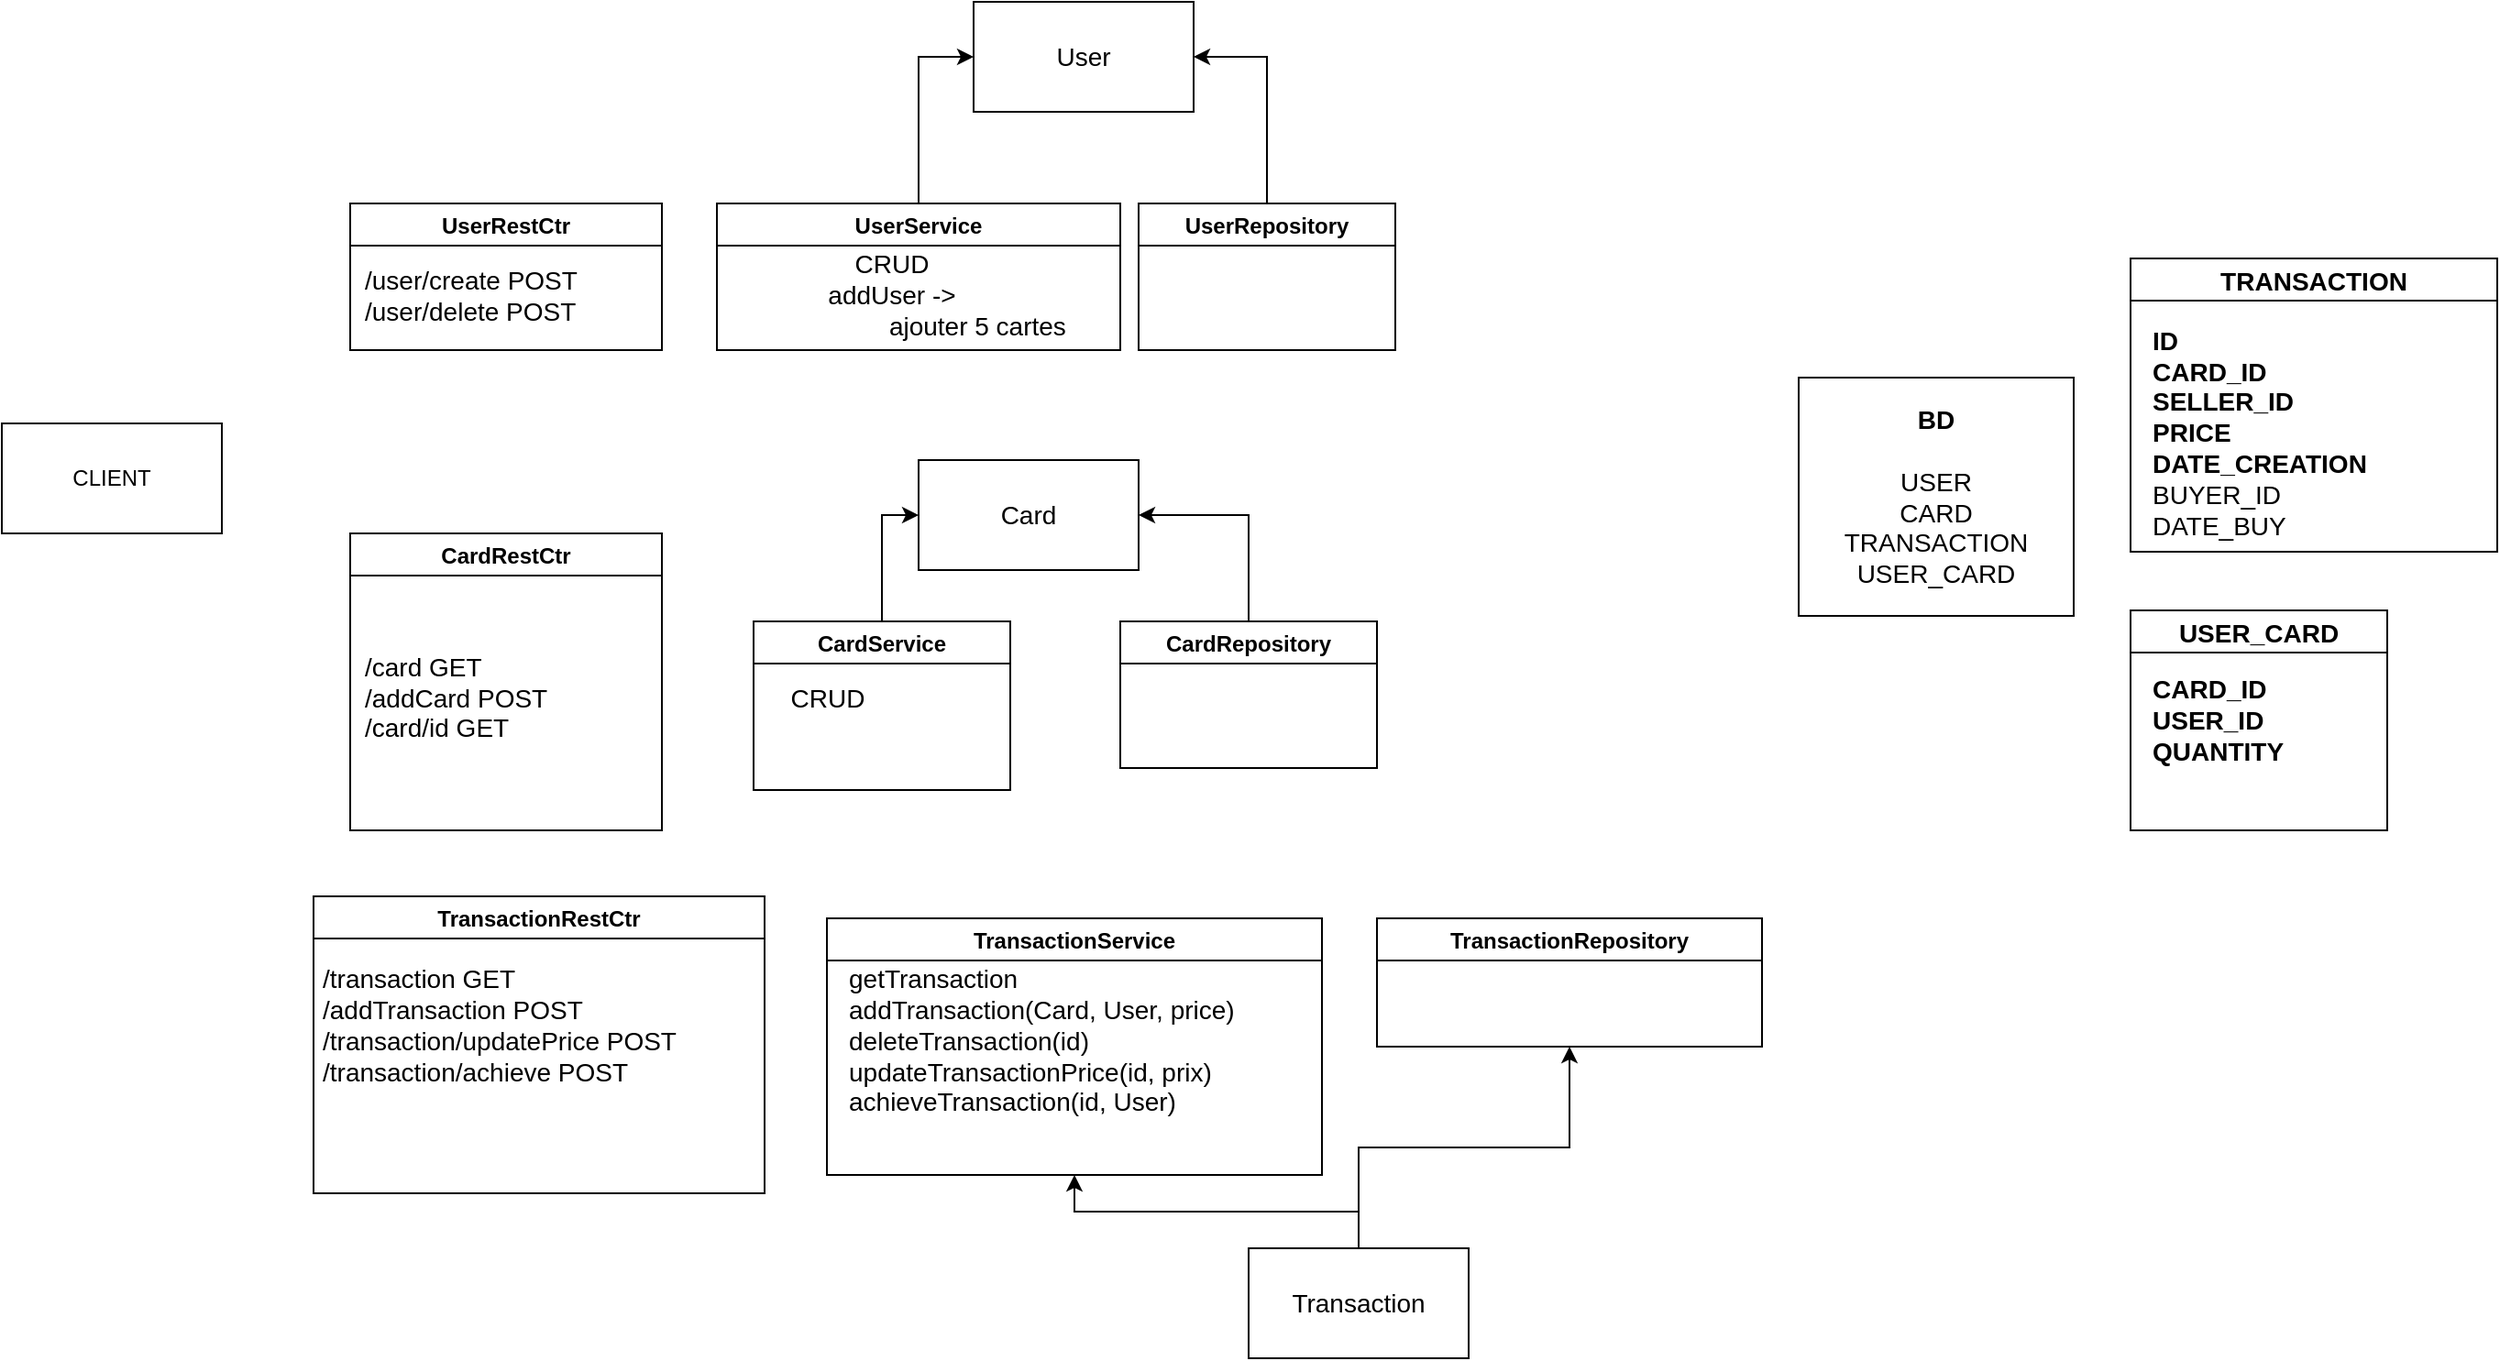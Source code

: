 <mxfile version="17.4.6"><diagram id="fcTigGx38qZ4BsaVMcVY" name="Page-1"><mxGraphModel dx="1594" dy="933" grid="1" gridSize="10" guides="1" tooltips="1" connect="1" arrows="1" fold="1" page="1" pageScale="1" pageWidth="827" pageHeight="1169" math="0" shadow="0"><root><mxCell id="0"/><mxCell id="1" parent="0"/><mxCell id="4_wyoMb4KqiYwlfy0WSD-1" value="CLIENT" style="rounded=0;whiteSpace=wrap;html=1;" vertex="1" parent="1"><mxGeometry x="50" y="350" width="120" height="60" as="geometry"/></mxCell><mxCell id="4_wyoMb4KqiYwlfy0WSD-3" value="UserRestCtr" style="swimlane;" vertex="1" parent="1"><mxGeometry x="240" y="230" width="170" height="80" as="geometry"/></mxCell><mxCell id="4_wyoMb4KqiYwlfy0WSD-4" value="&lt;div align=&quot;left&quot;&gt;/user/create POST&lt;br&gt;&lt;/div&gt;&lt;div style=&quot;font-size: 14px&quot; align=&quot;left&quot;&gt;/user/delete POST&lt;br style=&quot;font-size: 14px&quot;&gt;&lt;/div&gt;" style="text;html=1;align=left;verticalAlign=middle;resizable=0;points=[];autosize=1;strokeColor=none;fillColor=none;fontSize=14;" vertex="1" parent="4_wyoMb4KqiYwlfy0WSD-3"><mxGeometry x="6" y="30" width="150" height="40" as="geometry"/></mxCell><mxCell id="4_wyoMb4KqiYwlfy0WSD-6" value="CardRestCtr" style="swimlane;" vertex="1" parent="1"><mxGeometry x="240" y="410" width="170" height="162" as="geometry"/></mxCell><mxCell id="4_wyoMb4KqiYwlfy0WSD-7" value="&lt;div align=&quot;left&quot;&gt;&lt;br&gt;&lt;/div&gt;&lt;div align=&quot;left&quot;&gt;/card GET&lt;/div&gt;&lt;div align=&quot;left&quot;&gt;/addCard POST&lt;br&gt;&lt;/div&gt;&lt;div align=&quot;left&quot;&gt;/card/id GET&lt;/div&gt;" style="text;html=1;align=left;verticalAlign=middle;resizable=0;points=[];autosize=1;strokeColor=none;fillColor=none;fontSize=14;" vertex="1" parent="4_wyoMb4KqiYwlfy0WSD-6"><mxGeometry x="6" y="46" width="130" height="70" as="geometry"/></mxCell><mxCell id="4_wyoMb4KqiYwlfy0WSD-8" value="User" style="rounded=0;whiteSpace=wrap;html=1;fontSize=14;fillColor=default;" vertex="1" parent="1"><mxGeometry x="580" y="120" width="120" height="60" as="geometry"/></mxCell><mxCell id="4_wyoMb4KqiYwlfy0WSD-21" style="edgeStyle=orthogonalEdgeStyle;rounded=0;orthogonalLoop=1;jettySize=auto;html=1;entryX=0;entryY=0.5;entryDx=0;entryDy=0;fontSize=14;" edge="1" parent="1" source="4_wyoMb4KqiYwlfy0WSD-9" target="4_wyoMb4KqiYwlfy0WSD-8"><mxGeometry relative="1" as="geometry"/></mxCell><mxCell id="4_wyoMb4KqiYwlfy0WSD-9" value="UserService" style="swimlane;" vertex="1" parent="1"><mxGeometry x="440" y="230" width="220" height="80" as="geometry"/></mxCell><mxCell id="4_wyoMb4KqiYwlfy0WSD-24" value="&lt;div&gt;CRUD&lt;/div&gt;&lt;div&gt;addUser -&amp;gt; &lt;br&gt;&lt;/div&gt;&lt;div&gt;&lt;span style=&quot;white-space: pre&quot;&gt;&#9;&lt;/span&gt;&lt;span style=&quot;white-space: pre&quot;&gt;&#9;&lt;/span&gt;&lt;span style=&quot;white-space: pre&quot;&gt;&#9;&lt;/span&gt;ajouter 5 cartes&lt;br&gt;&lt;/div&gt;" style="text;html=1;align=center;verticalAlign=middle;resizable=0;points=[];autosize=1;strokeColor=none;fillColor=none;fontSize=14;" vertex="1" parent="4_wyoMb4KqiYwlfy0WSD-9"><mxGeometry x="-20" y="20" width="230" height="60" as="geometry"/></mxCell><mxCell id="4_wyoMb4KqiYwlfy0WSD-22" style="edgeStyle=orthogonalEdgeStyle;rounded=0;orthogonalLoop=1;jettySize=auto;html=1;entryX=1;entryY=0.5;entryDx=0;entryDy=0;fontSize=14;" edge="1" parent="1" source="4_wyoMb4KqiYwlfy0WSD-11" target="4_wyoMb4KqiYwlfy0WSD-8"><mxGeometry relative="1" as="geometry"/></mxCell><mxCell id="4_wyoMb4KqiYwlfy0WSD-11" value="UserRepository" style="swimlane;" vertex="1" parent="1"><mxGeometry x="670" y="230" width="140" height="80" as="geometry"/></mxCell><mxCell id="4_wyoMb4KqiYwlfy0WSD-12" value="&lt;div&gt;&lt;b&gt;BD&lt;/b&gt;&lt;/div&gt;&lt;div&gt;&lt;br&gt;&lt;/div&gt;&lt;div&gt;USER&lt;/div&gt;&lt;div&gt;CARD&lt;/div&gt;&lt;div&gt;TRANSACTION&lt;br&gt;&lt;/div&gt;&lt;div&gt;USER_CARD&lt;br&gt;&lt;/div&gt;" style="rounded=0;whiteSpace=wrap;html=1;fontSize=14;fillColor=default;" vertex="1" parent="1"><mxGeometry x="1030" y="325" width="150" height="130" as="geometry"/></mxCell><mxCell id="4_wyoMb4KqiYwlfy0WSD-20" style="edgeStyle=orthogonalEdgeStyle;rounded=0;orthogonalLoop=1;jettySize=auto;html=1;entryX=0;entryY=0.5;entryDx=0;entryDy=0;fontSize=14;" edge="1" parent="1" source="4_wyoMb4KqiYwlfy0WSD-13" target="4_wyoMb4KqiYwlfy0WSD-16"><mxGeometry relative="1" as="geometry"/></mxCell><mxCell id="4_wyoMb4KqiYwlfy0WSD-13" value="CardService" style="swimlane;" vertex="1" parent="1"><mxGeometry x="460" y="458" width="140" height="92" as="geometry"/></mxCell><mxCell id="4_wyoMb4KqiYwlfy0WSD-17" value="CRUD&lt;div align=&quot;left&quot;&gt;&lt;br&gt;&lt;/div&gt;" style="text;html=1;align=center;verticalAlign=middle;resizable=0;points=[];autosize=1;strokeColor=none;fillColor=none;fontSize=14;" vertex="1" parent="4_wyoMb4KqiYwlfy0WSD-13"><mxGeometry x="10" y="30" width="60" height="40" as="geometry"/></mxCell><mxCell id="4_wyoMb4KqiYwlfy0WSD-19" style="edgeStyle=orthogonalEdgeStyle;rounded=0;orthogonalLoop=1;jettySize=auto;html=1;entryX=1;entryY=0.5;entryDx=0;entryDy=0;fontSize=14;" edge="1" parent="1" source="4_wyoMb4KqiYwlfy0WSD-15" target="4_wyoMb4KqiYwlfy0WSD-16"><mxGeometry relative="1" as="geometry"/></mxCell><mxCell id="4_wyoMb4KqiYwlfy0WSD-15" value="CardRepository" style="swimlane;" vertex="1" parent="1"><mxGeometry x="660" y="458" width="140" height="80" as="geometry"/></mxCell><mxCell id="4_wyoMb4KqiYwlfy0WSD-16" value="Card" style="rounded=0;whiteSpace=wrap;html=1;fontSize=14;fillColor=default;" vertex="1" parent="1"><mxGeometry x="550" y="370" width="120" height="60" as="geometry"/></mxCell><mxCell id="4_wyoMb4KqiYwlfy0WSD-25" value="TransactionService" style="swimlane;" vertex="1" parent="1"><mxGeometry x="500" y="620" width="270" height="140" as="geometry"/></mxCell><mxCell id="4_wyoMb4KqiYwlfy0WSD-26" value="&lt;div align=&quot;left&quot;&gt;getTransaction&lt;br&gt;&lt;/div&gt;&lt;div align=&quot;left&quot;&gt;addTransaction(Card, User, price)&lt;/div&gt;&lt;div&gt;deleteTransaction(id)&lt;/div&gt;&lt;div&gt;updateTransactionPrice(id, prix)&lt;/div&gt;&lt;div&gt;achieveTransaction(id, User)&lt;br&gt;&lt;/div&gt;&lt;div&gt;&lt;br&gt;&lt;/div&gt;" style="text;html=1;align=left;verticalAlign=middle;resizable=0;points=[];autosize=1;strokeColor=none;fillColor=none;fontSize=14;" vertex="1" parent="4_wyoMb4KqiYwlfy0WSD-25"><mxGeometry x="10" y="20" width="260" height="110" as="geometry"/></mxCell><mxCell id="4_wyoMb4KqiYwlfy0WSD-28" value="TRANSACTION" style="swimlane;fontSize=14;fillColor=default;" vertex="1" parent="1"><mxGeometry x="1211" y="260" width="200" height="160" as="geometry"/></mxCell><mxCell id="4_wyoMb4KqiYwlfy0WSD-29" value="&lt;div align=&quot;left&quot;&gt;&lt;b&gt;ID&lt;/b&gt;&lt;/div&gt;&lt;div align=&quot;left&quot;&gt;&lt;b&gt;CARD_ID&lt;br&gt;&lt;/b&gt;&lt;/div&gt;&lt;div&gt;&lt;b&gt;SELLER_ID&lt;/b&gt;&lt;/div&gt;&lt;div&gt;&lt;b&gt;PRICE&lt;br&gt;&lt;/b&gt;&lt;/div&gt;&lt;div&gt;&lt;div&gt;&lt;b&gt;DATE_CREATION&lt;/b&gt;&lt;/div&gt;&lt;b&gt;&lt;/b&gt;&lt;/div&gt;&lt;div&gt;BUYER_ID&lt;/div&gt;&lt;div&gt;DATE_BUY&lt;br&gt;&lt;/div&gt;" style="text;html=1;align=left;verticalAlign=middle;resizable=0;points=[];autosize=1;strokeColor=none;fillColor=none;fontSize=14;" vertex="1" parent="4_wyoMb4KqiYwlfy0WSD-28"><mxGeometry x="10" y="30" width="150" height="130" as="geometry"/></mxCell><mxCell id="4_wyoMb4KqiYwlfy0WSD-30" value="USER_CARD" style="swimlane;fontSize=14;fillColor=default;" vertex="1" parent="1"><mxGeometry x="1211" y="452" width="140" height="120" as="geometry"/></mxCell><mxCell id="4_wyoMb4KqiYwlfy0WSD-31" value="&lt;div align=&quot;left&quot;&gt;&lt;b&gt;CARD_ID&lt;br&gt;&lt;/b&gt;&lt;/div&gt;&lt;div align=&quot;left&quot;&gt;&lt;b&gt;USER_ID&lt;br&gt;&lt;/b&gt;&lt;/div&gt;&lt;div&gt;&lt;b&gt;QUANTITY&lt;/b&gt;&lt;br&gt;&lt;/div&gt;" style="text;html=1;align=left;verticalAlign=middle;resizable=0;points=[];autosize=1;strokeColor=none;fillColor=none;fontSize=14;" vertex="1" parent="4_wyoMb4KqiYwlfy0WSD-30"><mxGeometry x="10" y="30" width="100" height="60" as="geometry"/></mxCell><mxCell id="4_wyoMb4KqiYwlfy0WSD-33" value="TransactionRepository" style="swimlane;" vertex="1" parent="1"><mxGeometry x="800" y="620" width="210" height="70" as="geometry"/></mxCell><mxCell id="4_wyoMb4KqiYwlfy0WSD-34" value="TransactionRestCtr" style="swimlane;" vertex="1" parent="1"><mxGeometry x="220" y="608" width="246" height="162" as="geometry"/></mxCell><mxCell id="4_wyoMb4KqiYwlfy0WSD-35" value="&lt;div&gt;&lt;br&gt;&lt;div&gt;/transaction GET&lt;/div&gt;&lt;/div&gt;&lt;div&gt;/addTransaction POST&lt;/div&gt;&lt;div&gt;/transaction/updatePrice POST&lt;/div&gt;&lt;div&gt;/transaction/achieve POST&lt;br&gt;&lt;/div&gt;" style="text;html=1;align=left;verticalAlign=middle;resizable=0;points=[];autosize=1;strokeColor=none;fillColor=none;fontSize=14;" vertex="1" parent="4_wyoMb4KqiYwlfy0WSD-34"><mxGeometry x="3" y="17" width="240" height="90" as="geometry"/></mxCell><mxCell id="4_wyoMb4KqiYwlfy0WSD-38" style="edgeStyle=orthogonalEdgeStyle;rounded=0;orthogonalLoop=1;jettySize=auto;html=1;entryX=0.5;entryY=1;entryDx=0;entryDy=0;fontSize=14;" edge="1" parent="1" source="4_wyoMb4KqiYwlfy0WSD-36" target="4_wyoMb4KqiYwlfy0WSD-25"><mxGeometry relative="1" as="geometry"/></mxCell><mxCell id="4_wyoMb4KqiYwlfy0WSD-39" style="edgeStyle=orthogonalEdgeStyle;rounded=0;orthogonalLoop=1;jettySize=auto;html=1;entryX=0.5;entryY=1;entryDx=0;entryDy=0;fontSize=14;" edge="1" parent="1" source="4_wyoMb4KqiYwlfy0WSD-36" target="4_wyoMb4KqiYwlfy0WSD-33"><mxGeometry relative="1" as="geometry"/></mxCell><mxCell id="4_wyoMb4KqiYwlfy0WSD-36" value="Transaction" style="rounded=0;whiteSpace=wrap;html=1;fontSize=14;fillColor=default;" vertex="1" parent="1"><mxGeometry x="730" y="800" width="120" height="60" as="geometry"/></mxCell></root></mxGraphModel></diagram></mxfile>